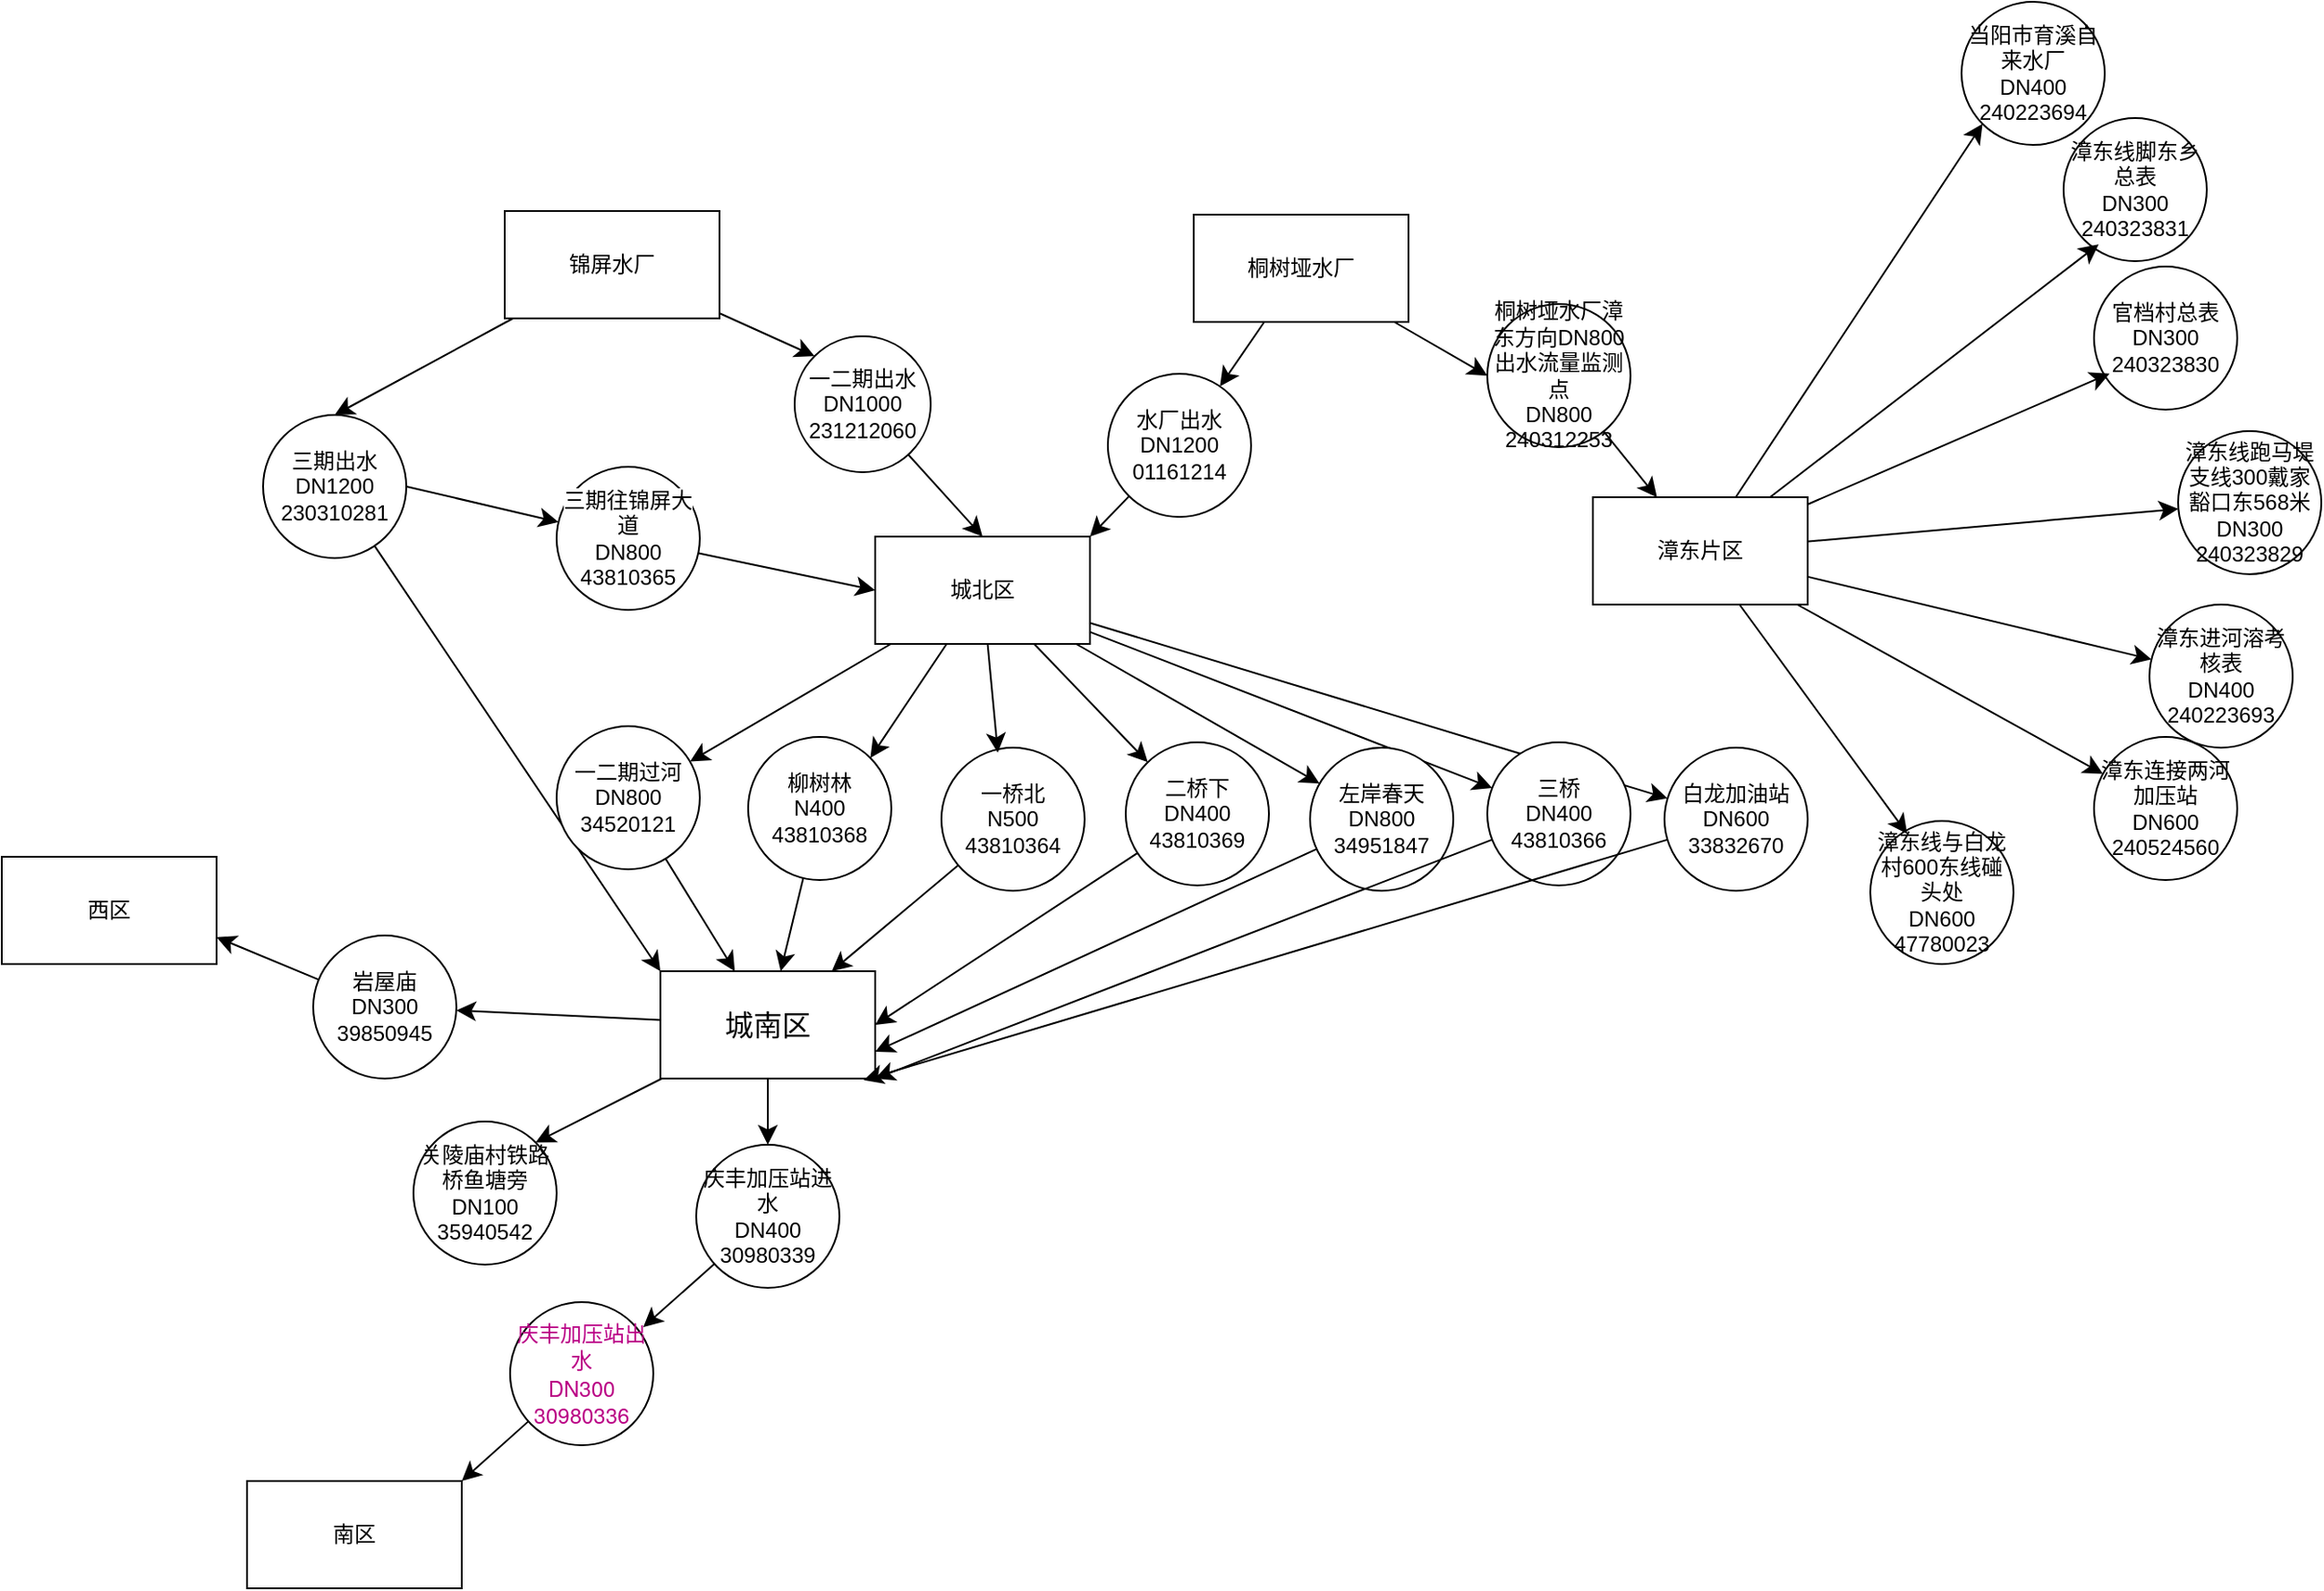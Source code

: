<mxfile version="27.1.5">
  <diagram name="第 1 页" id="RajWFViMPmjFbBXTySZg">
    <mxGraphModel dx="2095" dy="1695" grid="0" gridSize="10" guides="1" tooltips="1" connect="1" arrows="1" fold="1" page="0" pageScale="1" pageWidth="827" pageHeight="1169" math="0" shadow="0">
      <root>
        <mxCell id="0" />
        <mxCell id="1" parent="0" />
        <mxCell id="kBxTNqgfzR1XNTAzLRre-33" style="edgeStyle=none;curved=1;rounded=0;orthogonalLoop=1;jettySize=auto;html=1;fontSize=12;startSize=8;endSize=8;" edge="1" parent="1" source="kBxTNqgfzR1XNTAzLRre-1" target="kBxTNqgfzR1XNTAzLRre-26">
          <mxGeometry relative="1" as="geometry" />
        </mxCell>
        <mxCell id="kBxTNqgfzR1XNTAzLRre-34" style="edgeStyle=none;curved=1;rounded=0;orthogonalLoop=1;jettySize=auto;html=1;entryX=1;entryY=0;entryDx=0;entryDy=0;fontSize=12;startSize=8;endSize=8;" edge="1" parent="1" source="kBxTNqgfzR1XNTAzLRre-1" target="kBxTNqgfzR1XNTAzLRre-27">
          <mxGeometry relative="1" as="geometry" />
        </mxCell>
        <mxCell id="kBxTNqgfzR1XNTAzLRre-36" style="edgeStyle=none;curved=1;rounded=0;orthogonalLoop=1;jettySize=auto;html=1;fontSize=12;startSize=8;endSize=8;" edge="1" parent="1" source="kBxTNqgfzR1XNTAzLRre-1" target="kBxTNqgfzR1XNTAzLRre-29">
          <mxGeometry relative="1" as="geometry" />
        </mxCell>
        <mxCell id="kBxTNqgfzR1XNTAzLRre-37" style="edgeStyle=none;curved=1;rounded=0;orthogonalLoop=1;jettySize=auto;html=1;fontSize=12;startSize=8;endSize=8;" edge="1" parent="1" source="kBxTNqgfzR1XNTAzLRre-1" target="kBxTNqgfzR1XNTAzLRre-30">
          <mxGeometry relative="1" as="geometry" />
        </mxCell>
        <mxCell id="kBxTNqgfzR1XNTAzLRre-38" style="edgeStyle=none;curved=1;rounded=0;orthogonalLoop=1;jettySize=auto;html=1;fontSize=12;startSize=8;endSize=8;" edge="1" parent="1" source="kBxTNqgfzR1XNTAzLRre-1" target="kBxTNqgfzR1XNTAzLRre-32">
          <mxGeometry relative="1" as="geometry" />
        </mxCell>
        <mxCell id="kBxTNqgfzR1XNTAzLRre-39" style="edgeStyle=none;curved=1;rounded=0;orthogonalLoop=1;jettySize=auto;html=1;fontSize=12;startSize=8;endSize=8;" edge="1" parent="1" source="kBxTNqgfzR1XNTAzLRre-1" target="kBxTNqgfzR1XNTAzLRre-31">
          <mxGeometry relative="1" as="geometry" />
        </mxCell>
        <mxCell id="kBxTNqgfzR1XNTAzLRre-1" value="城北区" style="rounded=0;whiteSpace=wrap;html=1;" vertex="1" parent="1">
          <mxGeometry x="387" y="-240" width="120" height="60" as="geometry" />
        </mxCell>
        <mxCell id="kBxTNqgfzR1XNTAzLRre-5" value="&lt;div&gt;&lt;br/&gt;&lt;/div&gt;" style="edgeStyle=none;curved=1;rounded=0;orthogonalLoop=1;jettySize=auto;html=1;fontSize=12;startSize=8;endSize=8;entryX=0;entryY=0;entryDx=0;entryDy=0;" edge="1" parent="1" source="kBxTNqgfzR1XNTAzLRre-3" target="kBxTNqgfzR1XNTAzLRre-15">
          <mxGeometry relative="1" as="geometry" />
        </mxCell>
        <mxCell id="kBxTNqgfzR1XNTAzLRre-12" style="edgeStyle=none;curved=1;rounded=0;orthogonalLoop=1;jettySize=auto;html=1;fontSize=12;startSize=8;endSize=8;entryX=0.5;entryY=0;entryDx=0;entryDy=0;" edge="1" parent="1" source="kBxTNqgfzR1XNTAzLRre-3" target="kBxTNqgfzR1XNTAzLRre-19">
          <mxGeometry relative="1" as="geometry">
            <mxPoint x="240" y="-232.462" as="targetPoint" />
          </mxGeometry>
        </mxCell>
        <mxCell id="kBxTNqgfzR1XNTAzLRre-3" value="锦屏水厂" style="whiteSpace=wrap;html=1;rounded=0;glass=0;shadow=0;" vertex="1" parent="1">
          <mxGeometry x="180" y="-422" width="120" height="60" as="geometry" />
        </mxCell>
        <mxCell id="kBxTNqgfzR1XNTAzLRre-23" style="edgeStyle=none;curved=1;rounded=0;orthogonalLoop=1;jettySize=auto;html=1;fontSize=12;startSize=8;endSize=8;" edge="1" parent="1" source="kBxTNqgfzR1XNTAzLRre-4" target="kBxTNqgfzR1XNTAzLRre-24">
          <mxGeometry relative="1" as="geometry">
            <mxPoint x="625" y="-315.538" as="targetPoint" />
          </mxGeometry>
        </mxCell>
        <mxCell id="kBxTNqgfzR1XNTAzLRre-54" style="edgeStyle=none;curved=1;rounded=0;orthogonalLoop=1;jettySize=auto;html=1;fontSize=12;startSize=8;endSize=8;entryX=0;entryY=0.5;entryDx=0;entryDy=0;" edge="1" parent="1" source="kBxTNqgfzR1XNTAzLRre-4" target="kBxTNqgfzR1XNTAzLRre-61">
          <mxGeometry relative="1" as="geometry">
            <mxPoint x="802.88" y="-396.08" as="targetPoint" />
          </mxGeometry>
        </mxCell>
        <mxCell id="kBxTNqgfzR1XNTAzLRre-4" value="桐树垭水厂" style="whiteSpace=wrap;html=1;" vertex="1" parent="1">
          <mxGeometry x="565" y="-420" width="120" height="60" as="geometry" />
        </mxCell>
        <mxCell id="kBxTNqgfzR1XNTAzLRre-50" style="edgeStyle=none;curved=1;rounded=0;orthogonalLoop=1;jettySize=auto;html=1;fontSize=12;startSize=8;endSize=8;" edge="1" parent="1" source="kBxTNqgfzR1XNTAzLRre-8" target="kBxTNqgfzR1XNTAzLRre-49">
          <mxGeometry relative="1" as="geometry" />
        </mxCell>
        <mxCell id="kBxTNqgfzR1XNTAzLRre-51" style="edgeStyle=none;curved=1;rounded=0;orthogonalLoop=1;jettySize=auto;html=1;fontSize=12;startSize=8;endSize=8;" edge="1" parent="1" source="kBxTNqgfzR1XNTAzLRre-8" target="kBxTNqgfzR1XNTAzLRre-48">
          <mxGeometry relative="1" as="geometry" />
        </mxCell>
        <mxCell id="kBxTNqgfzR1XNTAzLRre-52" style="edgeStyle=none;curved=1;rounded=0;orthogonalLoop=1;jettySize=auto;html=1;entryX=1;entryY=0;entryDx=0;entryDy=0;fontSize=12;startSize=8;endSize=8;" edge="1" parent="1" source="kBxTNqgfzR1XNTAzLRre-8" target="kBxTNqgfzR1XNTAzLRre-47">
          <mxGeometry relative="1" as="geometry" />
        </mxCell>
        <mxCell id="kBxTNqgfzR1XNTAzLRre-8" value="&lt;span style=&quot;font-size: 16px; text-wrap-mode: nowrap;&quot;&gt;城南区&lt;/span&gt;" style="rounded=0;whiteSpace=wrap;html=1;" vertex="1" parent="1">
          <mxGeometry x="267" y="3" width="120" height="60" as="geometry" />
        </mxCell>
        <mxCell id="kBxTNqgfzR1XNTAzLRre-14" value="" style="endArrow=classic;html=1;rounded=0;fontSize=12;startSize=8;endSize=8;curved=1;exitX=1;exitY=0.5;exitDx=0;exitDy=0;" edge="1" parent="1" source="kBxTNqgfzR1XNTAzLRre-19" target="kBxTNqgfzR1XNTAzLRre-20">
          <mxGeometry width="50" height="50" relative="1" as="geometry">
            <mxPoint x="239.94" y="-246.0" as="sourcePoint" />
            <mxPoint x="239.62" y="-154.44" as="targetPoint" />
          </mxGeometry>
        </mxCell>
        <mxCell id="kBxTNqgfzR1XNTAzLRre-18" style="edgeStyle=none;curved=1;rounded=0;orthogonalLoop=1;jettySize=auto;html=1;entryX=0.5;entryY=0;entryDx=0;entryDy=0;fontSize=12;startSize=8;endSize=8;" edge="1" parent="1" source="kBxTNqgfzR1XNTAzLRre-15" target="kBxTNqgfzR1XNTAzLRre-1">
          <mxGeometry relative="1" as="geometry" />
        </mxCell>
        <mxCell id="kBxTNqgfzR1XNTAzLRre-15" value="&lt;span style=&quot;forced-color-adjust: none; color: rgb(0, 0, 0); font-family: Helvetica; font-size: 12px; font-style: normal; font-variant-ligatures: normal; font-variant-caps: normal; font-weight: 400; letter-spacing: normal; orphans: 2; text-align: center; text-indent: 0px; text-transform: none; widows: 2; word-spacing: 0px; -webkit-text-stroke-width: 0px; white-space: nowrap; text-decoration-thickness: initial; text-decoration-style: initial; text-decoration-color: initial; background-color: light-dark(rgb(255, 255, 255), rgb(18, 18, 18));&quot;&gt;一二期出水&lt;/span&gt;&lt;br style=&quot;forced-color-adjust: none; color: rgb(0, 0, 0); font-family: Helvetica; font-size: 12px; font-style: normal; font-variant-ligatures: normal; font-variant-caps: normal; font-weight: 400; letter-spacing: normal; orphans: 2; text-align: center; text-indent: 0px; text-transform: none; widows: 2; word-spacing: 0px; -webkit-text-stroke-width: 0px; white-space: nowrap; background-color: rgb(236, 236, 236); text-decoration-thickness: initial; text-decoration-style: initial; text-decoration-color: initial;&quot;&gt;&lt;span style=&quot;forced-color-adjust: none; color: rgb(0, 0, 0); font-family: Helvetica; font-size: 12px; font-style: normal; font-variant-ligatures: normal; font-variant-caps: normal; font-weight: 400; letter-spacing: normal; orphans: 2; text-align: center; text-indent: 0px; text-transform: none; widows: 2; word-spacing: 0px; -webkit-text-stroke-width: 0px; white-space: nowrap; text-decoration-thickness: initial; text-decoration-style: initial; text-decoration-color: initial; background-color: light-dark(rgb(255, 255, 255), rgb(18, 18, 18));&quot;&gt;DN1000&lt;/span&gt;&lt;div&gt;&lt;span style=&quot;forced-color-adjust: none; color: rgb(0, 0, 0); font-family: Helvetica; font-size: 12px; font-style: normal; font-variant-ligatures: normal; font-variant-caps: normal; font-weight: 400; letter-spacing: normal; orphans: 2; text-align: center; text-indent: 0px; text-transform: none; widows: 2; word-spacing: 0px; -webkit-text-stroke-width: 0px; white-space: nowrap; text-decoration-thickness: initial; text-decoration-style: initial; text-decoration-color: initial; background-color: light-dark(rgb(255, 255, 255), rgb(18, 18, 18));&quot;&gt;231212060&lt;/span&gt;&lt;br&gt;&lt;/div&gt;" style="ellipse;whiteSpace=wrap;html=1;aspect=fixed;" vertex="1" parent="1">
          <mxGeometry x="342" y="-352" width="76" height="76" as="geometry" />
        </mxCell>
        <mxCell id="kBxTNqgfzR1XNTAzLRre-22" style="edgeStyle=none;curved=1;rounded=0;orthogonalLoop=1;jettySize=auto;html=1;fontSize=12;startSize=8;endSize=8;entryX=0;entryY=0;entryDx=0;entryDy=0;" edge="1" parent="1" source="kBxTNqgfzR1XNTAzLRre-19" target="kBxTNqgfzR1XNTAzLRre-8">
          <mxGeometry relative="1" as="geometry" />
        </mxCell>
        <mxCell id="kBxTNqgfzR1XNTAzLRre-19" value="&lt;div&gt;三期出水&lt;/div&gt;&lt;div&gt;DN1200&lt;/div&gt;&lt;div&gt;230310281&lt;/div&gt;" style="ellipse;whiteSpace=wrap;html=1;aspect=fixed;" vertex="1" parent="1">
          <mxGeometry x="45" y="-308" width="80" height="80" as="geometry" />
        </mxCell>
        <mxCell id="kBxTNqgfzR1XNTAzLRre-21" style="edgeStyle=none;curved=1;rounded=0;orthogonalLoop=1;jettySize=auto;html=1;entryX=0;entryY=0.5;entryDx=0;entryDy=0;fontSize=12;startSize=8;endSize=8;" edge="1" parent="1" source="kBxTNqgfzR1XNTAzLRre-20" target="kBxTNqgfzR1XNTAzLRre-1">
          <mxGeometry relative="1" as="geometry" />
        </mxCell>
        <mxCell id="kBxTNqgfzR1XNTAzLRre-20" value="&lt;span style=&quot;text-wrap-mode: nowrap; background-color: rgb(255, 255, 255);&quot;&gt;三期往锦屏大道&lt;/span&gt;&lt;br style=&quot;text-wrap-mode: nowrap;&quot;&gt;&lt;span style=&quot;text-wrap-mode: nowrap; background-color: rgb(255, 255, 255);&quot;&gt;DN800&lt;/span&gt;&lt;br style=&quot;text-wrap-mode: nowrap;&quot;&gt;&lt;span style=&quot;text-wrap-mode: nowrap; background-color: rgb(255, 255, 255);&quot;&gt;43810365&lt;/span&gt;" style="ellipse;whiteSpace=wrap;html=1;aspect=fixed;" vertex="1" parent="1">
          <mxGeometry x="209.0" y="-279.0" width="80" height="80" as="geometry" />
        </mxCell>
        <mxCell id="kBxTNqgfzR1XNTAzLRre-25" style="edgeStyle=none;curved=1;rounded=0;orthogonalLoop=1;jettySize=auto;html=1;entryX=1;entryY=0;entryDx=0;entryDy=0;fontSize=12;startSize=8;endSize=8;" edge="1" parent="1" source="kBxTNqgfzR1XNTAzLRre-24" target="kBxTNqgfzR1XNTAzLRre-1">
          <mxGeometry relative="1" as="geometry" />
        </mxCell>
        <mxCell id="kBxTNqgfzR1XNTAzLRre-24" value="&lt;div&gt;水厂出水&lt;/div&gt;&lt;div&gt;DN1200&lt;/div&gt;&lt;div&gt;01161214&lt;/div&gt;" style="ellipse;whiteSpace=wrap;html=1;aspect=fixed;" vertex="1" parent="1">
          <mxGeometry x="517" y="-330.998" width="80" height="80" as="geometry" />
        </mxCell>
        <mxCell id="kBxTNqgfzR1XNTAzLRre-40" style="edgeStyle=none;curved=1;rounded=0;orthogonalLoop=1;jettySize=auto;html=1;fontSize=12;startSize=8;endSize=8;" edge="1" parent="1" source="kBxTNqgfzR1XNTAzLRre-26" target="kBxTNqgfzR1XNTAzLRre-8">
          <mxGeometry relative="1" as="geometry" />
        </mxCell>
        <mxCell id="kBxTNqgfzR1XNTAzLRre-26" value="&lt;div&gt;一二期过河&lt;/div&gt;&lt;div&gt;DN800&lt;/div&gt;&lt;div&gt;34520121&lt;/div&gt;" style="ellipse;whiteSpace=wrap;html=1;aspect=fixed;direction=south;" vertex="1" parent="1">
          <mxGeometry x="209" y="-134" width="80" height="80" as="geometry" />
        </mxCell>
        <mxCell id="kBxTNqgfzR1XNTAzLRre-41" style="edgeStyle=none;curved=1;rounded=0;orthogonalLoop=1;jettySize=auto;html=1;fontSize=12;startSize=8;endSize=8;" edge="1" parent="1" source="kBxTNqgfzR1XNTAzLRre-27" target="kBxTNqgfzR1XNTAzLRre-8">
          <mxGeometry relative="1" as="geometry" />
        </mxCell>
        <mxCell id="kBxTNqgfzR1XNTAzLRre-27" value="&lt;div&gt;柳树林&lt;/div&gt;&lt;div&gt;N400&lt;/div&gt;&lt;div&gt;43810368&lt;/div&gt;" style="ellipse;whiteSpace=wrap;html=1;aspect=fixed;" vertex="1" parent="1">
          <mxGeometry x="316" y="-128" width="80" height="80" as="geometry" />
        </mxCell>
        <mxCell id="kBxTNqgfzR1XNTAzLRre-42" style="edgeStyle=none;curved=1;rounded=0;orthogonalLoop=1;jettySize=auto;html=1;fontSize=12;startSize=8;endSize=8;" edge="1" parent="1" source="kBxTNqgfzR1XNTAzLRre-28" target="kBxTNqgfzR1XNTAzLRre-8">
          <mxGeometry relative="1" as="geometry" />
        </mxCell>
        <mxCell id="kBxTNqgfzR1XNTAzLRre-28" value="&lt;div&gt;一桥北&lt;/div&gt;&lt;div&gt;N500&lt;/div&gt;&lt;div&gt;43810364&lt;/div&gt;" style="ellipse;whiteSpace=wrap;html=1;aspect=fixed;" vertex="1" parent="1">
          <mxGeometry x="424" y="-122" width="80" height="80" as="geometry" />
        </mxCell>
        <mxCell id="kBxTNqgfzR1XNTAzLRre-43" style="edgeStyle=none;curved=1;rounded=0;orthogonalLoop=1;jettySize=auto;html=1;entryX=1;entryY=0.5;entryDx=0;entryDy=0;fontSize=12;startSize=8;endSize=8;" edge="1" parent="1" source="kBxTNqgfzR1XNTAzLRre-29" target="kBxTNqgfzR1XNTAzLRre-8">
          <mxGeometry relative="1" as="geometry" />
        </mxCell>
        <mxCell id="kBxTNqgfzR1XNTAzLRre-29" value="&lt;div&gt;二桥下&lt;/div&gt;&lt;div&gt;DN400&lt;/div&gt;&lt;div&gt;43810369&lt;/div&gt;" style="ellipse;whiteSpace=wrap;html=1;aspect=fixed;" vertex="1" parent="1">
          <mxGeometry x="527" y="-125" width="80" height="80" as="geometry" />
        </mxCell>
        <mxCell id="kBxTNqgfzR1XNTAzLRre-44" style="edgeStyle=none;curved=1;rounded=0;orthogonalLoop=1;jettySize=auto;html=1;entryX=1;entryY=0.75;entryDx=0;entryDy=0;fontSize=12;startSize=8;endSize=8;" edge="1" parent="1" source="kBxTNqgfzR1XNTAzLRre-30" target="kBxTNqgfzR1XNTAzLRre-8">
          <mxGeometry relative="1" as="geometry" />
        </mxCell>
        <mxCell id="kBxTNqgfzR1XNTAzLRre-30" value="&lt;div&gt;左岸春天&lt;/div&gt;&lt;div&gt;DN800&lt;/div&gt;&lt;div&gt;34951847&lt;/div&gt;" style="ellipse;whiteSpace=wrap;html=1;aspect=fixed;" vertex="1" parent="1">
          <mxGeometry x="630" y="-122" width="80" height="80" as="geometry" />
        </mxCell>
        <mxCell id="kBxTNqgfzR1XNTAzLRre-31" value="&lt;div&gt;白龙加油站&lt;/div&gt;&lt;div&gt;DN600&lt;/div&gt;&lt;div&gt;33832670&lt;/div&gt;" style="ellipse;whiteSpace=wrap;html=1;aspect=fixed;" vertex="1" parent="1">
          <mxGeometry x="828" y="-122" width="80" height="80" as="geometry" />
        </mxCell>
        <mxCell id="kBxTNqgfzR1XNTAzLRre-45" style="edgeStyle=none;curved=1;rounded=0;orthogonalLoop=1;jettySize=auto;html=1;entryX=1;entryY=1;entryDx=0;entryDy=0;fontSize=12;startSize=8;endSize=8;" edge="1" parent="1" source="kBxTNqgfzR1XNTAzLRre-32" target="kBxTNqgfzR1XNTAzLRre-8">
          <mxGeometry relative="1" as="geometry" />
        </mxCell>
        <mxCell id="kBxTNqgfzR1XNTAzLRre-32" value="&lt;div&gt;三桥&lt;/div&gt;&lt;div&gt;DN400&lt;/div&gt;&lt;div&gt;43810366&lt;/div&gt;" style="ellipse;whiteSpace=wrap;html=1;aspect=fixed;" vertex="1" parent="1">
          <mxGeometry x="729" y="-125" width="80" height="80" as="geometry" />
        </mxCell>
        <mxCell id="kBxTNqgfzR1XNTAzLRre-35" style="edgeStyle=none;curved=1;rounded=0;orthogonalLoop=1;jettySize=auto;html=1;entryX=0.394;entryY=0.035;entryDx=0;entryDy=0;entryPerimeter=0;fontSize=12;startSize=8;endSize=8;" edge="1" parent="1" source="kBxTNqgfzR1XNTAzLRre-1" target="kBxTNqgfzR1XNTAzLRre-28">
          <mxGeometry relative="1" as="geometry" />
        </mxCell>
        <mxCell id="kBxTNqgfzR1XNTAzLRre-46" style="edgeStyle=none;curved=1;rounded=0;orthogonalLoop=1;jettySize=auto;html=1;entryX=0.946;entryY=1.015;entryDx=0;entryDy=0;entryPerimeter=0;fontSize=12;startSize=8;endSize=8;" edge="1" parent="1" source="kBxTNqgfzR1XNTAzLRre-31" target="kBxTNqgfzR1XNTAzLRre-8">
          <mxGeometry relative="1" as="geometry" />
        </mxCell>
        <mxCell id="kBxTNqgfzR1XNTAzLRre-47" value="&lt;div&gt;关陵庙村铁路桥鱼塘旁&lt;/div&gt;&lt;div&gt;DN100&lt;/div&gt;&lt;div&gt;35940542&lt;/div&gt;" style="ellipse;whiteSpace=wrap;html=1;aspect=fixed;" vertex="1" parent="1">
          <mxGeometry x="129" y="87" width="80" height="80" as="geometry" />
        </mxCell>
        <mxCell id="kBxTNqgfzR1XNTAzLRre-76" style="edgeStyle=none;curved=1;rounded=0;orthogonalLoop=1;jettySize=auto;html=1;entryX=1;entryY=0.75;entryDx=0;entryDy=0;fontSize=12;startSize=8;endSize=8;" edge="1" parent="1" source="kBxTNqgfzR1XNTAzLRre-48" target="kBxTNqgfzR1XNTAzLRre-75">
          <mxGeometry relative="1" as="geometry" />
        </mxCell>
        <mxCell id="kBxTNqgfzR1XNTAzLRre-48" value="&lt;div&gt;岩屋庙&lt;/div&gt;&lt;div&gt;DN300&lt;/div&gt;&lt;div&gt;39850945&lt;/div&gt;" style="ellipse;whiteSpace=wrap;html=1;aspect=fixed;" vertex="1" parent="1">
          <mxGeometry x="73" y="-17" width="80" height="80" as="geometry" />
        </mxCell>
        <mxCell id="kBxTNqgfzR1XNTAzLRre-49" value="&lt;div&gt;庆丰加压站进水&lt;/div&gt;&lt;div&gt;DN400&lt;/div&gt;&lt;div&gt;30980339&lt;/div&gt;" style="ellipse;whiteSpace=wrap;html=1;aspect=fixed;" vertex="1" parent="1">
          <mxGeometry x="287" y="100" width="80" height="80" as="geometry" />
        </mxCell>
        <mxCell id="kBxTNqgfzR1XNTAzLRre-65" style="edgeStyle=none;curved=1;rounded=0;orthogonalLoop=1;jettySize=auto;html=1;entryX=0;entryY=1;entryDx=0;entryDy=0;fontSize=12;startSize=8;endSize=8;" edge="1" parent="1" source="kBxTNqgfzR1XNTAzLRre-53" target="kBxTNqgfzR1XNTAzLRre-59">
          <mxGeometry relative="1" as="geometry" />
        </mxCell>
        <mxCell id="kBxTNqgfzR1XNTAzLRre-68" style="edgeStyle=none;curved=1;rounded=0;orthogonalLoop=1;jettySize=auto;html=1;fontSize=12;startSize=8;endSize=8;" edge="1" parent="1" source="kBxTNqgfzR1XNTAzLRre-53" target="kBxTNqgfzR1XNTAzLRre-64">
          <mxGeometry relative="1" as="geometry" />
        </mxCell>
        <mxCell id="kBxTNqgfzR1XNTAzLRre-69" style="edgeStyle=none;curved=1;rounded=0;orthogonalLoop=1;jettySize=auto;html=1;fontSize=12;startSize=8;endSize=8;" edge="1" parent="1" source="kBxTNqgfzR1XNTAzLRre-53" target="kBxTNqgfzR1XNTAzLRre-63">
          <mxGeometry relative="1" as="geometry" />
        </mxCell>
        <mxCell id="kBxTNqgfzR1XNTAzLRre-70" style="edgeStyle=none;curved=1;rounded=0;orthogonalLoop=1;jettySize=auto;html=1;fontSize=12;startSize=8;endSize=8;" edge="1" parent="1" source="kBxTNqgfzR1XNTAzLRre-53" target="kBxTNqgfzR1XNTAzLRre-60">
          <mxGeometry relative="1" as="geometry" />
        </mxCell>
        <mxCell id="kBxTNqgfzR1XNTAzLRre-53" value="漳东片区" style="rounded=0;whiteSpace=wrap;html=1;" vertex="1" parent="1">
          <mxGeometry x="788" y="-262" width="120" height="60" as="geometry" />
        </mxCell>
        <mxCell id="kBxTNqgfzR1XNTAzLRre-56" style="edgeStyle=none;curved=1;rounded=0;orthogonalLoop=1;jettySize=auto;html=1;fontSize=12;startSize=8;endSize=8;" edge="1" parent="1" source="kBxTNqgfzR1XNTAzLRre-61" target="kBxTNqgfzR1XNTAzLRre-53">
          <mxGeometry relative="1" as="geometry">
            <mxPoint x="875.081" y="-374.535" as="sourcePoint" />
          </mxGeometry>
        </mxCell>
        <mxCell id="kBxTNqgfzR1XNTAzLRre-57" value="&lt;div&gt;漳东线脚东乡总表&lt;/div&gt;&lt;div&gt;DN300&lt;/div&gt;&lt;div&gt;240323831&lt;/div&gt;" style="ellipse;whiteSpace=wrap;html=1;aspect=fixed;" vertex="1" parent="1">
          <mxGeometry x="1051" y="-474" width="80" height="80" as="geometry" />
        </mxCell>
        <mxCell id="kBxTNqgfzR1XNTAzLRre-58" value="&lt;div&gt;官档村总表&lt;/div&gt;&lt;div&gt;DN300&lt;/div&gt;&lt;div&gt;240323830&lt;/div&gt;" style="ellipse;whiteSpace=wrap;html=1;aspect=fixed;" vertex="1" parent="1">
          <mxGeometry x="1068" y="-391" width="80" height="80" as="geometry" />
        </mxCell>
        <mxCell id="kBxTNqgfzR1XNTAzLRre-59" value="&lt;div&gt;当阳市育溪自来水厂&lt;/div&gt;&lt;div&gt;DN400&lt;/div&gt;&lt;div&gt;240223694&lt;/div&gt;" style="ellipse;whiteSpace=wrap;html=1;aspect=fixed;" vertex="1" parent="1">
          <mxGeometry x="994" y="-539" width="80" height="80" as="geometry" />
        </mxCell>
        <mxCell id="kBxTNqgfzR1XNTAzLRre-60" value="&lt;div&gt;漳东连接两河加压站&lt;/div&gt;&lt;div&gt;DN600&lt;/div&gt;&lt;div&gt;240524560&lt;/div&gt;" style="ellipse;whiteSpace=wrap;html=1;aspect=fixed;" vertex="1" parent="1">
          <mxGeometry x="1068" y="-128" width="80" height="80" as="geometry" />
        </mxCell>
        <mxCell id="kBxTNqgfzR1XNTAzLRre-61" value="&lt;div&gt;桐树垭水厂漳东方向DN800出水流量监测点&lt;/div&gt;&lt;div&gt;DN800&lt;/div&gt;&lt;div&gt;240312253&lt;/div&gt;" style="ellipse;whiteSpace=wrap;html=1;aspect=fixed;" vertex="1" parent="1">
          <mxGeometry x="729" y="-370" width="80" height="80" as="geometry" />
        </mxCell>
        <mxCell id="kBxTNqgfzR1XNTAzLRre-62" value="&lt;div&gt;漳东线与白龙村600东线碰头处&lt;/div&gt;&lt;div&gt;DN600&lt;/div&gt;&lt;div&gt;47780023&lt;/div&gt;" style="ellipse;whiteSpace=wrap;html=1;aspect=fixed;" vertex="1" parent="1">
          <mxGeometry x="943" y="-81" width="80" height="80" as="geometry" />
        </mxCell>
        <mxCell id="kBxTNqgfzR1XNTAzLRre-63" value="&lt;div&gt;漳东进河溶考核表&lt;/div&gt;&lt;div&gt;DN400&lt;/div&gt;&lt;div&gt;240223693&lt;/div&gt;" style="ellipse;whiteSpace=wrap;html=1;aspect=fixed;" vertex="1" parent="1">
          <mxGeometry x="1099" y="-202" width="80" height="80" as="geometry" />
        </mxCell>
        <mxCell id="kBxTNqgfzR1XNTAzLRre-64" value="&lt;div&gt;漳东线跑马堤支线300戴家豁口东568米&lt;/div&gt;&lt;div&gt;DN300&lt;/div&gt;&lt;div&gt;240323829&lt;/div&gt;" style="ellipse;whiteSpace=wrap;html=1;aspect=fixed;" vertex="1" parent="1">
          <mxGeometry x="1115" y="-299" width="80" height="80" as="geometry" />
        </mxCell>
        <mxCell id="kBxTNqgfzR1XNTAzLRre-66" style="edgeStyle=none;curved=1;rounded=0;orthogonalLoop=1;jettySize=auto;html=1;entryX=0.245;entryY=0.883;entryDx=0;entryDy=0;entryPerimeter=0;fontSize=12;startSize=8;endSize=8;" edge="1" parent="1" source="kBxTNqgfzR1XNTAzLRre-53" target="kBxTNqgfzR1XNTAzLRre-57">
          <mxGeometry relative="1" as="geometry" />
        </mxCell>
        <mxCell id="kBxTNqgfzR1XNTAzLRre-67" style="edgeStyle=none;curved=1;rounded=0;orthogonalLoop=1;jettySize=auto;html=1;entryX=0.109;entryY=0.748;entryDx=0;entryDy=0;entryPerimeter=0;fontSize=12;startSize=8;endSize=8;" edge="1" parent="1" source="kBxTNqgfzR1XNTAzLRre-53" target="kBxTNqgfzR1XNTAzLRre-58">
          <mxGeometry relative="1" as="geometry" />
        </mxCell>
        <mxCell id="kBxTNqgfzR1XNTAzLRre-71" style="edgeStyle=none;curved=1;rounded=0;orthogonalLoop=1;jettySize=auto;html=1;entryX=0.258;entryY=0.09;entryDx=0;entryDy=0;entryPerimeter=0;fontSize=12;startSize=8;endSize=8;" edge="1" parent="1" source="kBxTNqgfzR1XNTAzLRre-53" target="kBxTNqgfzR1XNTAzLRre-62">
          <mxGeometry relative="1" as="geometry" />
        </mxCell>
        <mxCell id="kBxTNqgfzR1XNTAzLRre-72" value="南区" style="whiteSpace=wrap;html=1;" vertex="1" parent="1">
          <mxGeometry x="36" y="288" width="120" height="60" as="geometry" />
        </mxCell>
        <mxCell id="kBxTNqgfzR1XNTAzLRre-75" value="西区" style="whiteSpace=wrap;html=1;" vertex="1" parent="1">
          <mxGeometry x="-101" y="-61" width="120" height="60" as="geometry" />
        </mxCell>
        <mxCell id="kBxTNqgfzR1XNTAzLRre-79" style="edgeStyle=none;curved=1;rounded=0;orthogonalLoop=1;jettySize=auto;html=1;entryX=1;entryY=0;entryDx=0;entryDy=0;fontSize=12;startSize=8;endSize=8;" edge="1" parent="1" source="kBxTNqgfzR1XNTAzLRre-77" target="kBxTNqgfzR1XNTAzLRre-72">
          <mxGeometry relative="1" as="geometry" />
        </mxCell>
        <mxCell id="kBxTNqgfzR1XNTAzLRre-77" value="&lt;div style=&quot;&quot;&gt;&lt;font face=&quot;Helvetica Neue, Helvetica, PingFang SC, Tahoma, Arial, sans-serif&quot; color=&quot;rgba(0, 0, 0, 0.85)&quot;&gt;庆丰加压站出水&lt;/font&gt;&lt;/div&gt;&lt;div style=&quot;&quot;&gt;&lt;font face=&quot;Helvetica Neue, Helvetica, PingFang SC, Tahoma, Arial, sans-serif&quot; color=&quot;rgba(0, 0, 0, 0.85)&quot;&gt;DN300&lt;/font&gt;&lt;/div&gt;&lt;div style=&quot;&quot;&gt;&lt;font face=&quot;Helvetica Neue, Helvetica, PingFang SC, Tahoma, Arial, sans-serif&quot; color=&quot;rgba(0, 0, 0, 0.85)&quot;&gt;30980336&lt;/font&gt;&lt;/div&gt;" style="ellipse;whiteSpace=wrap;html=1;aspect=fixed;align=center;" vertex="1" parent="1">
          <mxGeometry x="183" y="188" width="80" height="80" as="geometry" />
        </mxCell>
        <mxCell id="kBxTNqgfzR1XNTAzLRre-78" style="edgeStyle=none;curved=1;rounded=0;orthogonalLoop=1;jettySize=auto;html=1;entryX=0.93;entryY=0.175;entryDx=0;entryDy=0;entryPerimeter=0;fontSize=12;startSize=8;endSize=8;" edge="1" parent="1" source="kBxTNqgfzR1XNTAzLRre-49" target="kBxTNqgfzR1XNTAzLRre-77">
          <mxGeometry relative="1" as="geometry" />
        </mxCell>
      </root>
    </mxGraphModel>
  </diagram>
</mxfile>

